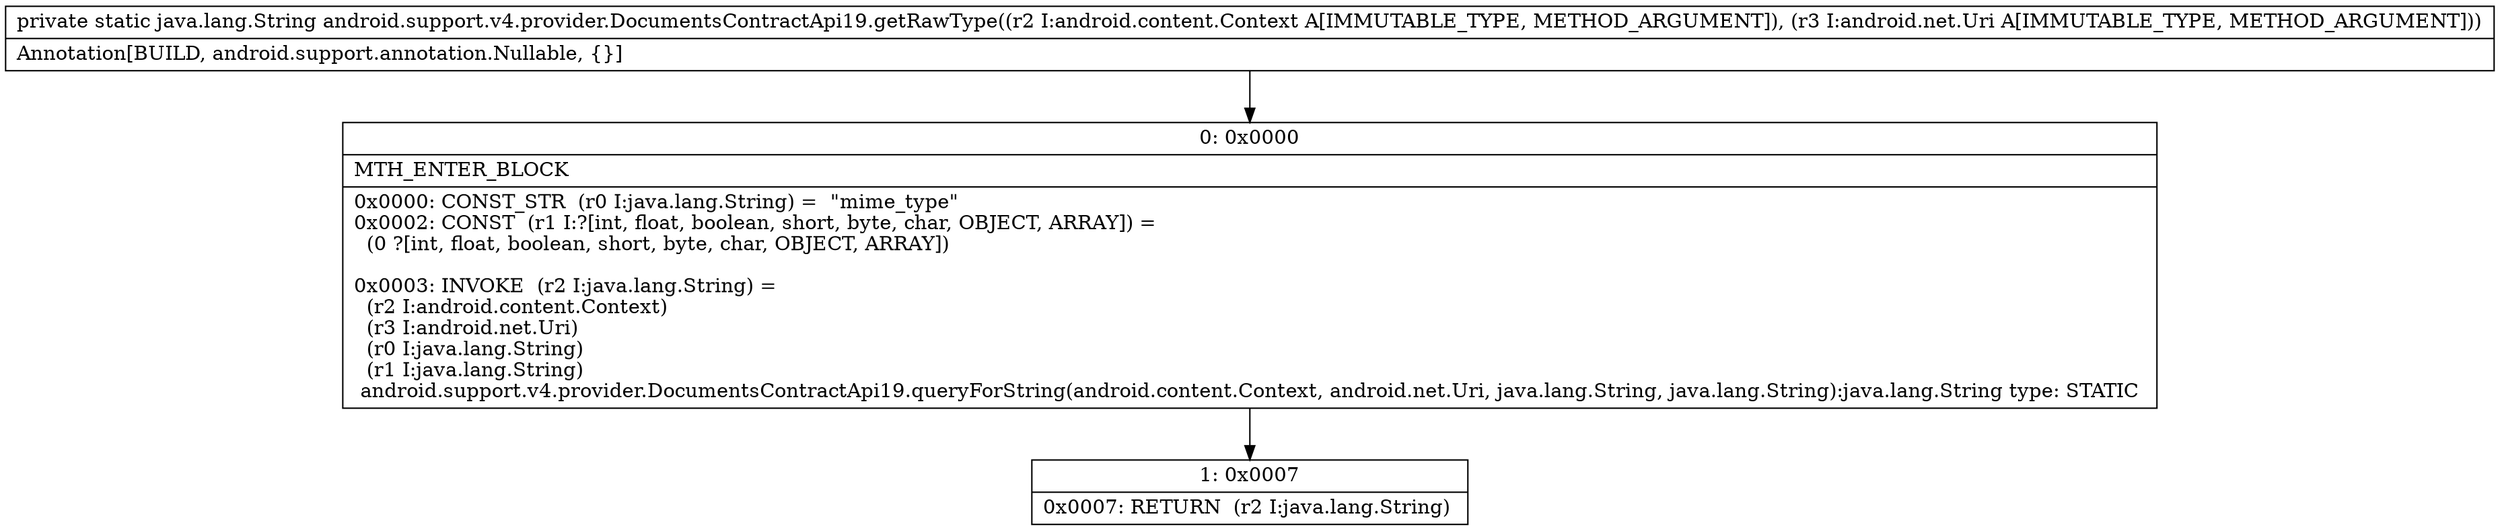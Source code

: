 digraph "CFG forandroid.support.v4.provider.DocumentsContractApi19.getRawType(Landroid\/content\/Context;Landroid\/net\/Uri;)Ljava\/lang\/String;" {
Node_0 [shape=record,label="{0\:\ 0x0000|MTH_ENTER_BLOCK\l|0x0000: CONST_STR  (r0 I:java.lang.String) =  \"mime_type\" \l0x0002: CONST  (r1 I:?[int, float, boolean, short, byte, char, OBJECT, ARRAY]) = \l  (0 ?[int, float, boolean, short, byte, char, OBJECT, ARRAY])\l \l0x0003: INVOKE  (r2 I:java.lang.String) = \l  (r2 I:android.content.Context)\l  (r3 I:android.net.Uri)\l  (r0 I:java.lang.String)\l  (r1 I:java.lang.String)\l android.support.v4.provider.DocumentsContractApi19.queryForString(android.content.Context, android.net.Uri, java.lang.String, java.lang.String):java.lang.String type: STATIC \l}"];
Node_1 [shape=record,label="{1\:\ 0x0007|0x0007: RETURN  (r2 I:java.lang.String) \l}"];
MethodNode[shape=record,label="{private static java.lang.String android.support.v4.provider.DocumentsContractApi19.getRawType((r2 I:android.content.Context A[IMMUTABLE_TYPE, METHOD_ARGUMENT]), (r3 I:android.net.Uri A[IMMUTABLE_TYPE, METHOD_ARGUMENT]))  | Annotation[BUILD, android.support.annotation.Nullable, \{\}]\l}"];
MethodNode -> Node_0;
Node_0 -> Node_1;
}

